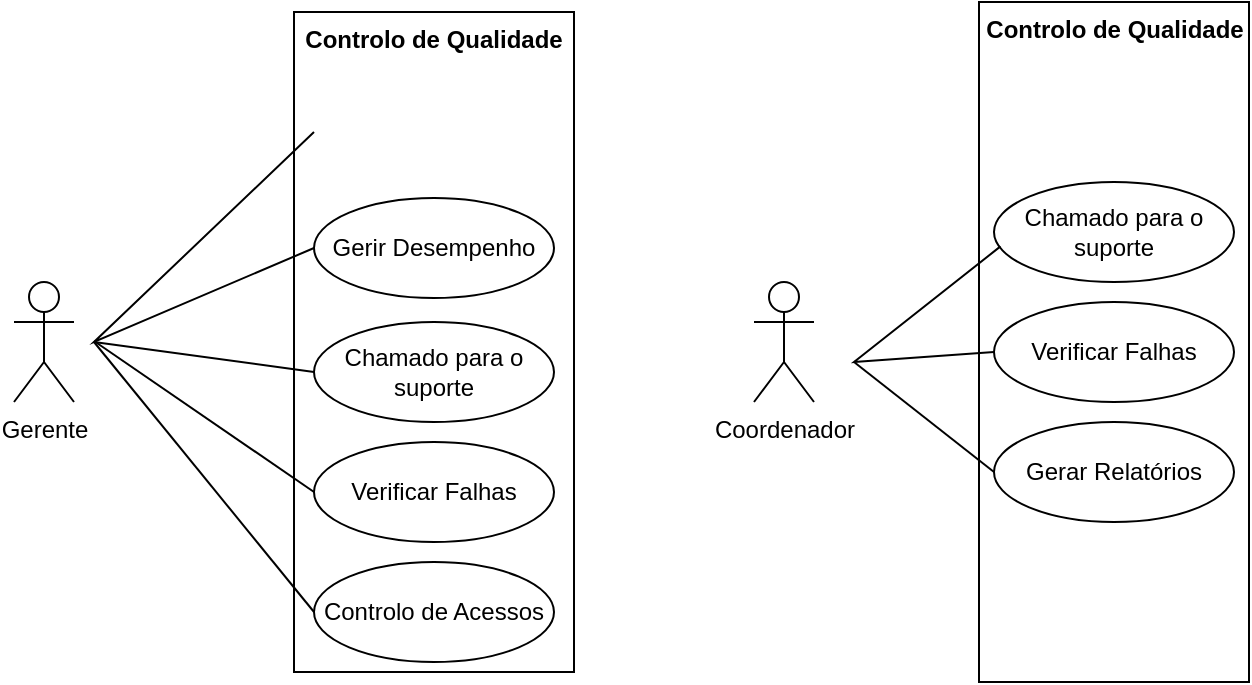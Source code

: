 <mxfile version="24.8.3" pages="3">
  <diagram name="Page-1" id="e7e014a7-5840-1c2e-5031-d8a46d1fe8dd">
    <mxGraphModel dx="1050" dy="557" grid="1" gridSize="10" guides="1" tooltips="1" connect="1" arrows="1" fold="1" page="1" pageScale="1" pageWidth="1169" pageHeight="826" background="none" math="0" shadow="0">
      <root>
        <mxCell id="0" />
        <mxCell id="1" parent="0" />
        <mxCell id="QtoHa8CPaJrpEqCUspih-68" value="&lt;b&gt;Controlo de Qualidade&lt;/b&gt;" style="rounded=0;whiteSpace=wrap;html=1;strokeColor=default;align=center;verticalAlign=top;fontFamily=Helvetica;fontSize=12;fontColor=default;fillColor=default;" parent="1" vertex="1">
          <mxGeometry x="642.5" y="290" width="135" height="340" as="geometry" />
        </mxCell>
        <mxCell id="QtoHa8CPaJrpEqCUspih-67" value="&lt;b&gt;Controlo de Qualidade&lt;/b&gt;" style="rounded=0;whiteSpace=wrap;html=1;strokeColor=default;align=center;verticalAlign=top;fontFamily=Helvetica;fontSize=12;fontColor=default;fillColor=default;" parent="1" vertex="1">
          <mxGeometry x="300" y="295" width="140" height="330" as="geometry" />
        </mxCell>
        <object label="Gerente" id="QtoHa8CPaJrpEqCUspih-41">
          <mxCell style="shape=umlActor;verticalLabelPosition=bottom;verticalAlign=top;html=1;outlineConnect=0;" parent="1" vertex="1">
            <mxGeometry x="160" y="430" width="30" height="60" as="geometry" />
          </mxCell>
        </object>
        <mxCell id="QtoHa8CPaJrpEqCUspih-46" value="Verificar Falhas" style="ellipse;whiteSpace=wrap;html=1;" parent="1" vertex="1">
          <mxGeometry x="310" y="510" width="120" height="50" as="geometry" />
        </mxCell>
        <mxCell id="QtoHa8CPaJrpEqCUspih-47" value="Gerir Desempenho" style="ellipse;whiteSpace=wrap;html=1;" parent="1" vertex="1">
          <mxGeometry x="310" y="388" width="120" height="50" as="geometry" />
        </mxCell>
        <mxCell id="QtoHa8CPaJrpEqCUspih-48" value="Chamado para o suporte" style="ellipse;whiteSpace=wrap;html=1;" parent="1" vertex="1">
          <mxGeometry x="310" y="450" width="120" height="50" as="geometry" />
        </mxCell>
        <mxCell id="QtoHa8CPaJrpEqCUspih-49" value="Controlo de Acessos" style="ellipse;whiteSpace=wrap;html=1;" parent="1" vertex="1">
          <mxGeometry x="310" y="570" width="120" height="50" as="geometry" />
        </mxCell>
        <mxCell id="QtoHa8CPaJrpEqCUspih-51" value="" style="endArrow=none;html=1;rounded=0;fontFamily=Helvetica;fontSize=12;fontColor=default;entryX=0;entryY=0.5;entryDx=0;entryDy=0;exitX=0;exitY=0.5;exitDx=0;exitDy=0;" parent="1" source="QtoHa8CPaJrpEqCUspih-47" edge="1">
          <mxGeometry width="50" height="50" relative="1" as="geometry">
            <mxPoint x="400" y="520" as="sourcePoint" />
            <mxPoint x="310" y="355" as="targetPoint" />
            <Array as="points">
              <mxPoint x="200" y="460" />
            </Array>
          </mxGeometry>
        </mxCell>
        <mxCell id="QtoHa8CPaJrpEqCUspih-52" value="" style="endArrow=none;html=1;rounded=0;fontFamily=Helvetica;fontSize=12;fontColor=default;entryX=0;entryY=0.5;entryDx=0;entryDy=0;" parent="1" target="QtoHa8CPaJrpEqCUspih-46" edge="1">
          <mxGeometry width="50" height="50" relative="1" as="geometry">
            <mxPoint x="200" y="459.5" as="sourcePoint" />
            <mxPoint x="310" y="459.5" as="targetPoint" />
          </mxGeometry>
        </mxCell>
        <mxCell id="QtoHa8CPaJrpEqCUspih-53" value="" style="endArrow=none;html=1;rounded=0;fontFamily=Helvetica;fontSize=12;fontColor=default;exitX=0;exitY=0.5;exitDx=0;exitDy=0;" parent="1" source="QtoHa8CPaJrpEqCUspih-48" edge="1">
          <mxGeometry width="50" height="50" relative="1" as="geometry">
            <mxPoint x="170" y="560" as="sourcePoint" />
            <mxPoint x="200" y="460" as="targetPoint" />
          </mxGeometry>
        </mxCell>
        <mxCell id="QtoHa8CPaJrpEqCUspih-54" value="" style="endArrow=none;html=1;rounded=0;fontFamily=Helvetica;fontSize=12;fontColor=default;exitX=0;exitY=0.5;exitDx=0;exitDy=0;" parent="1" source="QtoHa8CPaJrpEqCUspih-49" edge="1">
          <mxGeometry width="50" height="50" relative="1" as="geometry">
            <mxPoint x="310" y="575" as="sourcePoint" />
            <mxPoint x="200" y="460" as="targetPoint" />
          </mxGeometry>
        </mxCell>
        <object label="Coordenador" id="QtoHa8CPaJrpEqCUspih-55">
          <mxCell style="shape=umlActor;verticalLabelPosition=bottom;verticalAlign=top;html=1;outlineConnect=0;" parent="1" vertex="1">
            <mxGeometry x="530" y="430" width="30" height="60" as="geometry" />
          </mxCell>
        </object>
        <mxCell id="QtoHa8CPaJrpEqCUspih-61" value="Verificar Falhas" style="ellipse;whiteSpace=wrap;html=1;" parent="1" vertex="1">
          <mxGeometry x="650" y="440" width="120" height="50" as="geometry" />
        </mxCell>
        <mxCell id="QtoHa8CPaJrpEqCUspih-62" value="Chamado para o suporte" style="ellipse;whiteSpace=wrap;html=1;" parent="1" vertex="1">
          <mxGeometry x="650" y="380" width="120" height="50" as="geometry" />
        </mxCell>
        <mxCell id="QtoHa8CPaJrpEqCUspih-63" value="Gerar Relatórios" style="ellipse;whiteSpace=wrap;html=1;" parent="1" vertex="1">
          <mxGeometry x="650" y="500" width="120" height="50" as="geometry" />
        </mxCell>
        <mxCell id="QtoHa8CPaJrpEqCUspih-64" value="" style="endArrow=none;html=1;rounded=0;fontFamily=Helvetica;fontSize=12;fontColor=default;entryX=0.027;entryY=0.644;entryDx=0;entryDy=0;entryPerimeter=0;exitX=0;exitY=0.5;exitDx=0;exitDy=0;" parent="1" source="QtoHa8CPaJrpEqCUspih-61" target="QtoHa8CPaJrpEqCUspih-62" edge="1">
          <mxGeometry width="50" height="50" relative="1" as="geometry">
            <mxPoint x="400" y="520" as="sourcePoint" />
            <mxPoint x="450" y="470" as="targetPoint" />
            <Array as="points">
              <mxPoint x="580" y="470" />
            </Array>
          </mxGeometry>
        </mxCell>
        <mxCell id="QtoHa8CPaJrpEqCUspih-65" value="" style="endArrow=none;html=1;rounded=0;fontFamily=Helvetica;fontSize=12;fontColor=default;exitX=0;exitY=0.5;exitDx=0;exitDy=0;" parent="1" source="QtoHa8CPaJrpEqCUspih-63" edge="1">
          <mxGeometry width="50" height="50" relative="1" as="geometry">
            <mxPoint x="570" y="540" as="sourcePoint" />
            <mxPoint x="580" y="470" as="targetPoint" />
          </mxGeometry>
        </mxCell>
      </root>
    </mxGraphModel>
  </diagram>
  <diagram id="TpH2S9i_IDgGhaVvShOg" name="Página-2">
    <mxGraphModel dx="1050" dy="557" grid="1" gridSize="10" guides="1" tooltips="1" connect="1" arrows="1" fold="1" page="1" pageScale="1" pageWidth="827" pageHeight="1169" math="0" shadow="0">
      <root>
        <mxCell id="0" />
        <mxCell id="1" parent="0" />
        <object label="Gerente" id="L-w8JJPnugvvXqYEDo3o-1">
          <mxCell style="shape=umlActor;verticalLabelPosition=bottom;verticalAlign=top;html=1;outlineConnect=0;" vertex="1" parent="1">
            <mxGeometry x="90" y="200" width="30" height="60" as="geometry" />
          </mxCell>
        </object>
        <object label="Coordenador" id="emodV7w5yS-iHIfZiJeR-1">
          <mxCell style="shape=umlActor;verticalLabelPosition=bottom;verticalAlign=top;html=1;outlineConnect=0;" vertex="1" parent="1">
            <mxGeometry x="750" y="210" width="30" height="60" as="geometry" />
          </mxCell>
        </object>
        <mxCell id="gUBRA4VKK6O1Oz7HS-jf-1" value="&lt;span&gt;Sistema de controlo&lt;/span&gt;" style="rounded=0;whiteSpace=wrap;html=1;strokeColor=default;align=center;verticalAlign=top;fontFamily=Helvetica;fontSize=12;fontColor=default;fillColor=default;fontStyle=1" vertex="1" parent="1">
          <mxGeometry x="280" y="80" width="350" height="400" as="geometry" />
        </mxCell>
        <mxCell id="iXN293xr3XTibeuz4HfJ-1" value="&lt;b&gt;Sistema de controlo&lt;/b&gt;" style="rounded=0;whiteSpace=wrap;html=1;strokeColor=default;align=center;verticalAlign=top;fontFamily=Helvetica;fontSize=12;fontColor=default;fillColor=default;" vertex="1" parent="1">
          <mxGeometry x="910" y="80" width="370" height="480" as="geometry" />
        </mxCell>
        <mxCell id="VYsV-5tO310yJdSAAwdN-1" value="Gerenciamento de acessos" style="ellipse;whiteSpace=wrap;html=1;" vertex="1" parent="1">
          <mxGeometry x="290" y="120" width="120" height="50" as="geometry" />
        </mxCell>
        <mxCell id="wsqXVEoYkjpLn5ontqyx-1" value="Controlo operações" style="ellipse;whiteSpace=wrap;html=1;" vertex="1" parent="1">
          <mxGeometry x="290" y="190" width="120" height="50" as="geometry" />
        </mxCell>
        <mxCell id="wsqXVEoYkjpLn5ontqyx-2" value="Gestão de equipamentos" style="ellipse;whiteSpace=wrap;html=1;" vertex="1" parent="1">
          <mxGeometry x="290" y="260" width="120" height="50" as="geometry" />
        </mxCell>
        <mxCell id="wsqXVEoYkjpLn5ontqyx-3" value="Controlo rota de saida de energia&amp;nbsp;" style="ellipse;whiteSpace=wrap;html=1;" vertex="1" parent="1">
          <mxGeometry x="290" y="330" width="120" height="50" as="geometry" />
        </mxCell>
        <mxCell id="eJ-4w5bfN50cLdEyIo_Q-2" value="" style="endArrow=none;html=1;rounded=0;entryX=0;entryY=0.5;entryDx=0;entryDy=0;" edge="1" parent="1" target="VYsV-5tO310yJdSAAwdN-1">
          <mxGeometry width="50" height="50" relative="1" as="geometry">
            <mxPoint x="120" y="230" as="sourcePoint" />
            <mxPoint x="170" y="180" as="targetPoint" />
          </mxGeometry>
        </mxCell>
        <mxCell id="eJ-4w5bfN50cLdEyIo_Q-3" value="" style="endArrow=none;html=1;rounded=0;entryX=0;entryY=0.5;entryDx=0;entryDy=0;" edge="1" parent="1" target="wsqXVEoYkjpLn5ontqyx-1">
          <mxGeometry width="50" height="50" relative="1" as="geometry">
            <mxPoint x="120" y="230" as="sourcePoint" />
            <mxPoint x="300" y="155" as="targetPoint" />
          </mxGeometry>
        </mxCell>
        <mxCell id="eJ-4w5bfN50cLdEyIo_Q-4" value="" style="endArrow=none;html=1;rounded=0;entryX=0;entryY=0.5;entryDx=0;entryDy=0;" edge="1" parent="1" target="wsqXVEoYkjpLn5ontqyx-2">
          <mxGeometry width="50" height="50" relative="1" as="geometry">
            <mxPoint x="120" y="230" as="sourcePoint" />
            <mxPoint x="310" y="165" as="targetPoint" />
          </mxGeometry>
        </mxCell>
        <mxCell id="eJ-4w5bfN50cLdEyIo_Q-5" value="" style="endArrow=none;html=1;rounded=0;entryX=0;entryY=0.5;entryDx=0;entryDy=0;" edge="1" parent="1" target="wsqXVEoYkjpLn5ontqyx-3">
          <mxGeometry width="50" height="50" relative="1" as="geometry">
            <mxPoint x="120" y="230" as="sourcePoint" />
            <mxPoint x="320" y="175" as="targetPoint" />
          </mxGeometry>
        </mxCell>
        <mxCell id="cuc1-hZTsK6XugjP2ReB-1" value="Gerencimaneto de operações&amp;nbsp;" style="ellipse;whiteSpace=wrap;html=1;" vertex="1" parent="1">
          <mxGeometry x="927.5" y="120" width="120" height="50" as="geometry" />
        </mxCell>
        <mxCell id="cuc1-hZTsK6XugjP2ReB-2" value="Observar dasboards" style="ellipse;whiteSpace=wrap;html=1;" vertex="1" parent="1">
          <mxGeometry x="927.5" y="200" width="120" height="50" as="geometry" />
        </mxCell>
        <mxCell id="cuc1-hZTsK6XugjP2ReB-7" value="Activar Schedules" style="ellipse;whiteSpace=wrap;html=1;" vertex="1" parent="1">
          <mxGeometry x="927.5" y="270" width="120" height="50" as="geometry" />
        </mxCell>
        <mxCell id="cuc1-hZTsK6XugjP2ReB-8" value="Gestão de tempo" style="ellipse;whiteSpace=wrap;html=1;" vertex="1" parent="1">
          <mxGeometry x="927.5" y="340" width="120" height="50" as="geometry" />
        </mxCell>
        <mxCell id="cuc1-hZTsK6XugjP2ReB-9" value="Analísar tempo da atividade" style="ellipse;whiteSpace=wrap;html=1;" vertex="1" parent="1">
          <mxGeometry x="1120" y="250" width="120" height="50" as="geometry" />
        </mxCell>
        <mxCell id="cuc1-hZTsK6XugjP2ReB-10" value="Analisar tempo de processamento das turbinas" style="ellipse;whiteSpace=wrap;html=1;" vertex="1" parent="1">
          <mxGeometry x="1130" y="320" width="120" height="50" as="geometry" />
        </mxCell>
        <mxCell id="cuc1-hZTsK6XugjP2ReB-11" value="&amp;lt;&amp;lt;include&amp;gt;&amp;gt;" style="html=1;verticalAlign=bottom;labelBackgroundColor=none;endArrow=open;endFill=0;dashed=1;rounded=0;exitX=1;exitY=0.5;exitDx=0;exitDy=0;" edge="1" parent="1" source="cuc1-hZTsK6XugjP2ReB-7" target="cuc1-hZTsK6XugjP2ReB-9">
          <mxGeometry width="160" relative="1" as="geometry">
            <mxPoint x="1330" y="214.5" as="sourcePoint" />
            <mxPoint x="1490" y="214.5" as="targetPoint" />
          </mxGeometry>
        </mxCell>
        <mxCell id="cuc1-hZTsK6XugjP2ReB-12" value="&amp;lt;&amp;lt;extends&amp;gt;&amp;gt;" style="html=1;verticalAlign=bottom;labelBackgroundColor=none;endArrow=open;endFill=0;dashed=1;rounded=0;exitX=0.5;exitY=0;exitDx=0;exitDy=0;entryX=0.5;entryY=1;entryDx=0;entryDy=0;" edge="1" parent="1" source="cuc1-hZTsK6XugjP2ReB-2" target="cuc1-hZTsK6XugjP2ReB-1">
          <mxGeometry x="-0.333" y="-32" width="160" relative="1" as="geometry">
            <mxPoint x="1150" y="160" as="sourcePoint" />
            <mxPoint x="1310" y="160" as="targetPoint" />
            <mxPoint x="1" as="offset" />
          </mxGeometry>
        </mxCell>
        <mxCell id="cuc1-hZTsK6XugjP2ReB-13" value="&amp;lt;&amp;lt;include&amp;gt;&amp;gt;" style="html=1;verticalAlign=bottom;labelBackgroundColor=none;endArrow=open;endFill=0;dashed=1;rounded=0;exitX=1;exitY=0.5;exitDx=0;exitDy=0;entryX=0;entryY=0.5;entryDx=0;entryDy=0;" edge="1" parent="1" source="cuc1-hZTsK6XugjP2ReB-8" target="cuc1-hZTsK6XugjP2ReB-10">
          <mxGeometry width="160" relative="1" as="geometry">
            <mxPoint x="1057" y="341" as="sourcePoint" />
            <mxPoint x="1133" y="330" as="targetPoint" />
          </mxGeometry>
        </mxCell>
        <mxCell id="cuc1-hZTsK6XugjP2ReB-14" value="Controlo de expedição" style="ellipse;whiteSpace=wrap;html=1;" vertex="1" parent="1">
          <mxGeometry x="927.5" y="410" width="120" height="50" as="geometry" />
        </mxCell>
        <mxCell id="cuc1-hZTsK6XugjP2ReB-15" value="Gestão lógistica energia" style="ellipse;whiteSpace=wrap;html=1;" vertex="1" parent="1">
          <mxGeometry x="927.5" y="480" width="120" height="50" as="geometry" />
        </mxCell>
        <mxCell id="cuc1-hZTsK6XugjP2ReB-16" value="" style="endArrow=none;html=1;rounded=0;entryX=0;entryY=0.5;entryDx=0;entryDy=0;" edge="1" parent="1" target="cuc1-hZTsK6XugjP2ReB-1">
          <mxGeometry width="50" height="50" relative="1" as="geometry">
            <mxPoint x="810" y="240" as="sourcePoint" />
            <mxPoint x="980" y="155" as="targetPoint" />
          </mxGeometry>
        </mxCell>
        <mxCell id="cuc1-hZTsK6XugjP2ReB-17" value="" style="endArrow=none;html=1;rounded=0;entryX=0;entryY=0.5;entryDx=0;entryDy=0;" edge="1" parent="1" target="cuc1-hZTsK6XugjP2ReB-2">
          <mxGeometry width="50" height="50" relative="1" as="geometry">
            <mxPoint x="810" y="240" as="sourcePoint" />
            <mxPoint x="938" y="155" as="targetPoint" />
          </mxGeometry>
        </mxCell>
        <mxCell id="cuc1-hZTsK6XugjP2ReB-18" value="" style="endArrow=none;html=1;rounded=0;entryX=0;entryY=0.5;entryDx=0;entryDy=0;" edge="1" parent="1" target="cuc1-hZTsK6XugjP2ReB-7">
          <mxGeometry width="50" height="50" relative="1" as="geometry">
            <mxPoint x="810" y="240" as="sourcePoint" />
            <mxPoint x="938" y="235" as="targetPoint" />
          </mxGeometry>
        </mxCell>
        <mxCell id="cuc1-hZTsK6XugjP2ReB-19" value="" style="endArrow=none;html=1;rounded=0;entryX=0;entryY=0.5;entryDx=0;entryDy=0;" edge="1" parent="1" target="cuc1-hZTsK6XugjP2ReB-8">
          <mxGeometry width="50" height="50" relative="1" as="geometry">
            <mxPoint x="810" y="240" as="sourcePoint" />
            <mxPoint x="920" y="312.5" as="targetPoint" />
          </mxGeometry>
        </mxCell>
        <mxCell id="cuc1-hZTsK6XugjP2ReB-20" value="" style="endArrow=none;html=1;rounded=0;entryX=0;entryY=0.5;entryDx=0;entryDy=0;" edge="1" parent="1" target="cuc1-hZTsK6XugjP2ReB-14">
          <mxGeometry width="50" height="50" relative="1" as="geometry">
            <mxPoint x="810" y="240" as="sourcePoint" />
            <mxPoint x="916" y="397.5" as="targetPoint" />
          </mxGeometry>
        </mxCell>
        <mxCell id="cuc1-hZTsK6XugjP2ReB-21" value="" style="endArrow=none;html=1;rounded=0;entryX=0;entryY=0.5;entryDx=0;entryDy=0;" edge="1" parent="1" target="cuc1-hZTsK6XugjP2ReB-15">
          <mxGeometry width="50" height="50" relative="1" as="geometry">
            <mxPoint x="810" y="240" as="sourcePoint" />
            <mxPoint x="906" y="478.75" as="targetPoint" />
          </mxGeometry>
        </mxCell>
        <mxCell id="cuc1-hZTsK6XugjP2ReB-25" value="Atualizar cadastro no sistema" style="ellipse;whiteSpace=wrap;html=1;" vertex="1" parent="1">
          <mxGeometry x="490" y="110" width="120" height="50" as="geometry" />
        </mxCell>
        <mxCell id="cuc1-hZTsK6XugjP2ReB-26" value="&amp;lt;&amp;lt;include&amp;gt;&amp;gt;" style="html=1;verticalAlign=bottom;labelBackgroundColor=none;endArrow=open;endFill=0;dashed=1;rounded=0;exitX=1;exitY=0.5;exitDx=0;exitDy=0;entryX=0;entryY=0.5;entryDx=0;entryDy=0;" edge="1" parent="1" source="VYsV-5tO310yJdSAAwdN-1" target="cuc1-hZTsK6XugjP2ReB-25">
          <mxGeometry width="160" relative="1" as="geometry">
            <mxPoint x="440" y="190" as="sourcePoint" />
            <mxPoint x="600" y="190" as="targetPoint" />
          </mxGeometry>
        </mxCell>
        <mxCell id="cuc1-hZTsK6XugjP2ReB-27" value="Suspender operações" style="ellipse;whiteSpace=wrap;html=1;" vertex="1" parent="1">
          <mxGeometry x="490" y="180" width="120" height="50" as="geometry" />
        </mxCell>
        <mxCell id="cuc1-hZTsK6XugjP2ReB-29" value="&amp;lt;&amp;lt;include&amp;gt;&amp;gt;" style="html=1;verticalAlign=bottom;labelBackgroundColor=none;endArrow=open;endFill=0;dashed=1;rounded=0;exitX=1;exitY=0.5;exitDx=0;exitDy=0;entryX=0;entryY=0.5;entryDx=0;entryDy=0;" edge="1" parent="1" source="wsqXVEoYkjpLn5ontqyx-1" target="cuc1-hZTsK6XugjP2ReB-27">
          <mxGeometry width="160" relative="1" as="geometry">
            <mxPoint x="420" y="260" as="sourcePoint" />
            <mxPoint x="580" y="260" as="targetPoint" />
          </mxGeometry>
        </mxCell>
        <mxCell id="cuc1-hZTsK6XugjP2ReB-30" value="Controlo de abertura das barragens" style="ellipse;whiteSpace=wrap;html=1;" vertex="1" parent="1">
          <mxGeometry x="294" y="400" width="120" height="50" as="geometry" />
        </mxCell>
        <mxCell id="cuc1-hZTsK6XugjP2ReB-31" value="" style="endArrow=none;html=1;rounded=0;entryX=0;entryY=0.5;entryDx=0;entryDy=0;" edge="1" parent="1" target="cuc1-hZTsK6XugjP2ReB-30">
          <mxGeometry width="50" height="50" relative="1" as="geometry">
            <mxPoint x="120" y="230" as="sourcePoint" />
            <mxPoint x="310" y="427.5" as="targetPoint" />
          </mxGeometry>
        </mxCell>
        <mxCell id="cuc1-hZTsK6XugjP2ReB-32" value="Enviar Mesangem nivel alerta" style="ellipse;whiteSpace=wrap;html=1;" vertex="1" parent="1">
          <mxGeometry x="490" y="350" width="120" height="50" as="geometry" />
        </mxCell>
        <mxCell id="cuc1-hZTsK6XugjP2ReB-33" value="&amp;lt;&amp;lt;include&amp;gt;&amp;gt;" style="html=1;verticalAlign=bottom;labelBackgroundColor=none;endArrow=open;endFill=0;dashed=1;rounded=0;entryX=0;entryY=0.5;entryDx=0;entryDy=0;" edge="1" parent="1" target="cuc1-hZTsK6XugjP2ReB-32">
          <mxGeometry width="160" relative="1" as="geometry">
            <mxPoint x="410" y="420" as="sourcePoint" />
            <mxPoint x="570" y="420" as="targetPoint" />
          </mxGeometry>
        </mxCell>
        <mxCell id="cuc1-hZTsK6XugjP2ReB-34" value="Enviar Email para Orgãos governamentais" style="ellipse;whiteSpace=wrap;html=1;" vertex="1" parent="1">
          <mxGeometry x="490" y="410" width="120" height="50" as="geometry" />
        </mxCell>
        <mxCell id="cuc1-hZTsK6XugjP2ReB-35" value="&amp;lt;&amp;lt;include&amp;gt;&amp;gt;" style="html=1;verticalAlign=bottom;labelBackgroundColor=none;endArrow=open;endFill=0;dashed=1;rounded=0;entryX=0;entryY=0.5;entryDx=0;entryDy=0;exitX=1;exitY=0.5;exitDx=0;exitDy=0;" edge="1" parent="1" source="cuc1-hZTsK6XugjP2ReB-30" target="cuc1-hZTsK6XugjP2ReB-34">
          <mxGeometry width="160" relative="1" as="geometry">
            <mxPoint x="410" y="430" as="sourcePoint" />
            <mxPoint x="570" y="430" as="targetPoint" />
          </mxGeometry>
        </mxCell>
      </root>
    </mxGraphModel>
  </diagram>
  <diagram id="3pc15Qmh7sj3dPdNh4EI" name="Página-3">
    <mxGraphModel dx="1050" dy="557" grid="1" gridSize="10" guides="1" tooltips="1" connect="1" arrows="1" fold="1" page="1" pageScale="1" pageWidth="827" pageHeight="1169" math="0" shadow="0">
      <root>
        <mxCell id="0" />
        <mxCell id="1" parent="0" />
        <object label="Funcionarios" id="I8RseteFjIPiJxQ0j2Eu-1">
          <mxCell style="shape=umlActor;verticalLabelPosition=bottom;verticalAlign=top;html=1;outlineConnect=0;" vertex="1" parent="1">
            <mxGeometry x="760" y="350" width="30" height="60" as="geometry" />
          </mxCell>
        </object>
        <object label="Coordenador" id="PS--9CJcmaCSNJJhpNAc-1">
          <mxCell style="shape=umlActor;verticalLabelPosition=bottom;verticalAlign=top;html=1;outlineConnect=0;" vertex="1" parent="1">
            <mxGeometry x="760" y="220" width="30" height="60" as="geometry" />
          </mxCell>
        </object>
        <object label="Gerente" id="SYLsndhKoNIa7-RgXrSQ-1">
          <mxCell style="shape=umlActor;verticalLabelPosition=bottom;verticalAlign=top;html=1;outlineConnect=0;" vertex="1" parent="1">
            <mxGeometry x="80" y="190" width="30" height="60" as="geometry" />
          </mxCell>
        </object>
        <mxCell id="JEqEqhfyPAceXboH2aqn-1" value="&lt;span&gt;Controlo Estações&lt;/span&gt;" style="rounded=0;whiteSpace=wrap;html=1;strokeColor=default;align=center;verticalAlign=top;fontFamily=Helvetica;fontSize=12;fontColor=default;fillColor=default;fontStyle=1" vertex="1" parent="1">
          <mxGeometry x="160" y="70" width="350" height="400" as="geometry" />
        </mxCell>
      </root>
    </mxGraphModel>
  </diagram>
</mxfile>
